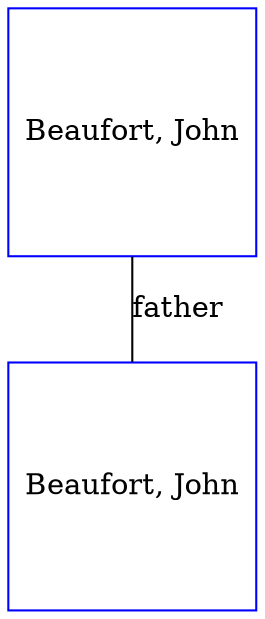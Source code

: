digraph D {
    edge [dir=none];    node [shape=box];    "017933"   [label="Beaufort, John", shape=box, regular=1, color="blue"] ;
"023919"   [label="Beaufort, John", shape=box, regular=1, color="blue"] ;
017933->023919 [label="father",arrowsize=0.0]; 
}